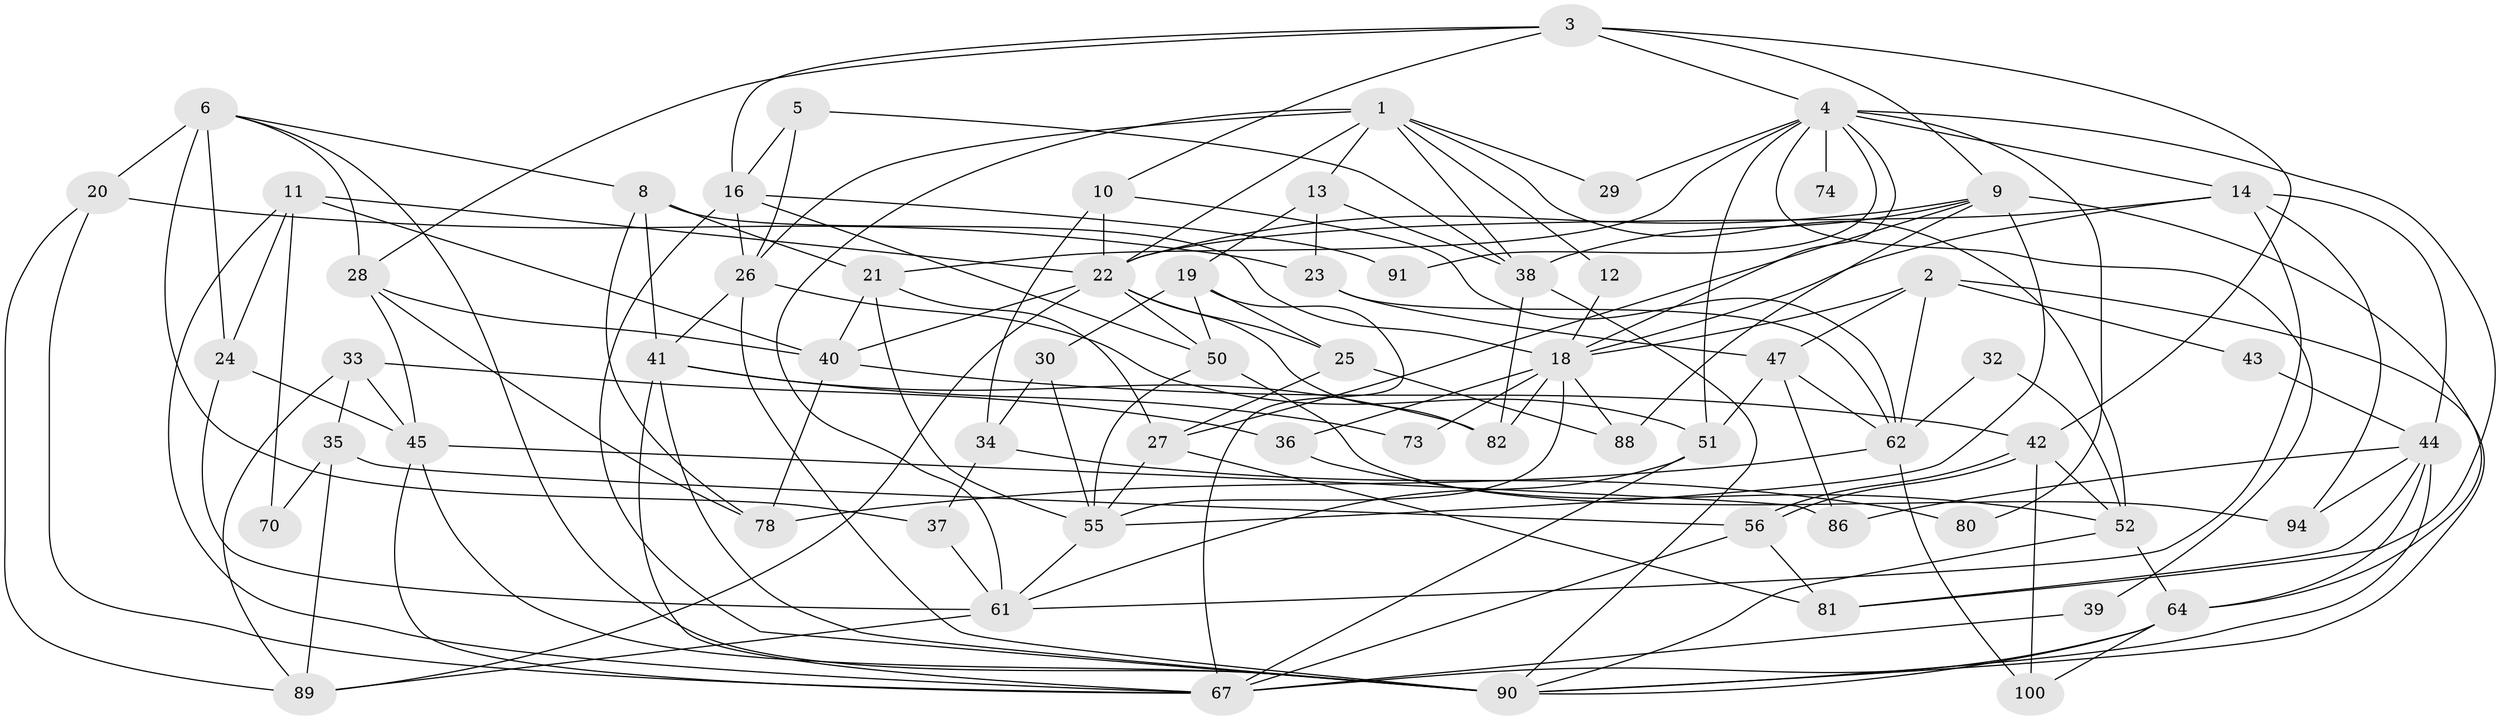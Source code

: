// Generated by graph-tools (version 1.1) at 2025/52/02/27/25 19:52:06]
// undirected, 65 vertices, 158 edges
graph export_dot {
graph [start="1"]
  node [color=gray90,style=filled];
  1 [super="+15"];
  2 [super="+7"];
  3 [super="+98"];
  4 [super="+96"];
  5;
  6 [super="+48"];
  8 [super="+31"];
  9 [super="+65"];
  10;
  11 [super="+95"];
  12;
  13;
  14 [super="+79"];
  16 [super="+17"];
  18 [super="+84"];
  19;
  20 [super="+72"];
  21;
  22 [super="+60"];
  23;
  24;
  25 [super="+53"];
  26 [super="+87"];
  27 [super="+97"];
  28 [super="+46"];
  29;
  30;
  32;
  33;
  34 [super="+66"];
  35;
  36;
  37;
  38 [super="+69"];
  39;
  40 [super="+76"];
  41 [super="+83"];
  42 [super="+57"];
  43;
  44 [super="+49"];
  45 [super="+58"];
  47 [super="+75"];
  50 [super="+85"];
  51 [super="+54"];
  52 [super="+77"];
  55 [super="+59"];
  56;
  61 [super="+63"];
  62 [super="+92"];
  64 [super="+68"];
  67 [super="+71"];
  70;
  73;
  74;
  78;
  80;
  81;
  82;
  86;
  88;
  89 [super="+93"];
  90 [super="+99"];
  91;
  94;
  100;
  1 -- 38;
  1 -- 22;
  1 -- 29;
  1 -- 12;
  1 -- 13;
  1 -- 52;
  1 -- 61;
  1 -- 26;
  2 -- 18;
  2 -- 62 [weight=2];
  2 -- 43;
  2 -- 47;
  2 -- 90;
  3 -- 16;
  3 -- 9;
  3 -- 4;
  3 -- 10;
  3 -- 42;
  3 -- 28;
  4 -- 18;
  4 -- 14;
  4 -- 29;
  4 -- 74 [weight=2];
  4 -- 81;
  4 -- 91;
  4 -- 80;
  4 -- 51;
  4 -- 21;
  4 -- 39;
  5 -- 16;
  5 -- 26;
  5 -- 38;
  6 -- 90;
  6 -- 20 [weight=2];
  6 -- 37;
  6 -- 8;
  6 -- 24;
  6 -- 28;
  8 -- 21;
  8 -- 18 [weight=2];
  8 -- 78;
  8 -- 41;
  9 -- 55;
  9 -- 22;
  9 -- 88;
  9 -- 64;
  9 -- 27;
  9 -- 38;
  10 -- 22 [weight=2];
  10 -- 62;
  10 -- 34;
  11 -- 24;
  11 -- 67;
  11 -- 70;
  11 -- 22;
  11 -- 40;
  12 -- 18;
  13 -- 19;
  13 -- 23;
  13 -- 38;
  14 -- 94;
  14 -- 18;
  14 -- 61;
  14 -- 22;
  14 -- 44;
  16 -- 90;
  16 -- 91;
  16 -- 50;
  16 -- 26;
  18 -- 36;
  18 -- 73;
  18 -- 82;
  18 -- 88;
  18 -- 55;
  19 -- 50;
  19 -- 30;
  19 -- 25;
  19 -- 67;
  20 -- 67;
  20 -- 89;
  20 -- 23;
  21 -- 40;
  21 -- 27;
  21 -- 55;
  22 -- 50;
  22 -- 82;
  22 -- 89;
  22 -- 40;
  22 -- 25;
  23 -- 62;
  23 -- 47;
  24 -- 61;
  24 -- 45;
  25 -- 88;
  25 -- 27;
  26 -- 51;
  26 -- 41;
  26 -- 90;
  27 -- 81;
  27 -- 55;
  28 -- 45;
  28 -- 78;
  28 -- 40;
  30 -- 34;
  30 -- 55;
  32 -- 52;
  32 -- 62;
  33 -- 89;
  33 -- 36;
  33 -- 35;
  33 -- 45;
  34 -- 80;
  34 -- 37;
  35 -- 56;
  35 -- 70;
  35 -- 89;
  36 -- 52;
  37 -- 61;
  38 -- 82;
  38 -- 90;
  39 -- 67;
  40 -- 42;
  40 -- 78;
  41 -- 90;
  41 -- 73;
  41 -- 82;
  41 -- 67;
  42 -- 56;
  42 -- 56;
  42 -- 52;
  42 -- 100;
  43 -- 44;
  44 -- 64;
  44 -- 81;
  44 -- 86;
  44 -- 94;
  44 -- 90;
  45 -- 86;
  45 -- 90;
  45 -- 67;
  47 -- 51;
  47 -- 86 [weight=2];
  47 -- 62;
  50 -- 94;
  50 -- 55;
  51 -- 61;
  51 -- 67;
  52 -- 64 [weight=2];
  52 -- 90;
  55 -- 61;
  56 -- 81;
  56 -- 67;
  61 -- 89;
  62 -- 100;
  62 -- 78;
  64 -- 100;
  64 -- 90;
  64 -- 67;
}

